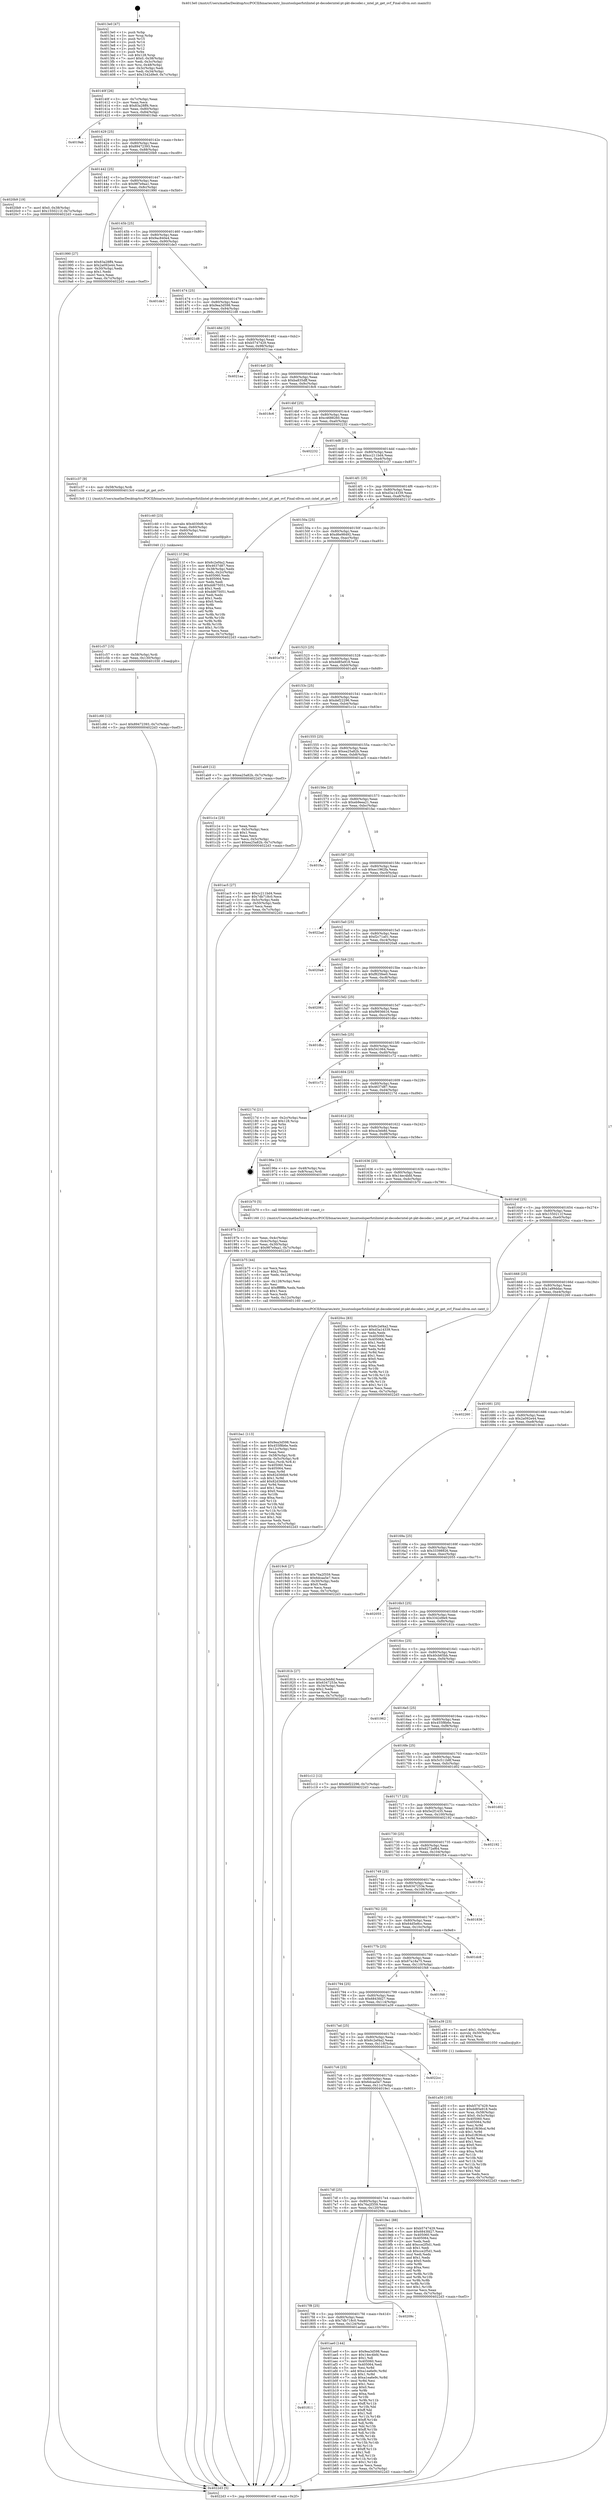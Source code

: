 digraph "0x4013e0" {
  label = "0x4013e0 (/mnt/c/Users/mathe/Desktop/tcc/POCII/binaries/extr_linuxtoolsperfutilintel-pt-decoderintel-pt-pkt-decoder.c_intel_pt_get_ovf_Final-ollvm.out::main(0))"
  labelloc = "t"
  node[shape=record]

  Entry [label="",width=0.3,height=0.3,shape=circle,fillcolor=black,style=filled]
  "0x40140f" [label="{
     0x40140f [26]\l
     | [instrs]\l
     &nbsp;&nbsp;0x40140f \<+3\>: mov -0x7c(%rbp),%eax\l
     &nbsp;&nbsp;0x401412 \<+2\>: mov %eax,%ecx\l
     &nbsp;&nbsp;0x401414 \<+6\>: sub $0x83a28ff4,%ecx\l
     &nbsp;&nbsp;0x40141a \<+3\>: mov %eax,-0x80(%rbp)\l
     &nbsp;&nbsp;0x40141d \<+6\>: mov %ecx,-0x84(%rbp)\l
     &nbsp;&nbsp;0x401423 \<+6\>: je 00000000004019ab \<main+0x5cb\>\l
  }"]
  "0x4019ab" [label="{
     0x4019ab\l
  }", style=dashed]
  "0x401429" [label="{
     0x401429 [25]\l
     | [instrs]\l
     &nbsp;&nbsp;0x401429 \<+5\>: jmp 000000000040142e \<main+0x4e\>\l
     &nbsp;&nbsp;0x40142e \<+3\>: mov -0x80(%rbp),%eax\l
     &nbsp;&nbsp;0x401431 \<+5\>: sub $0x89472393,%eax\l
     &nbsp;&nbsp;0x401436 \<+6\>: mov %eax,-0x88(%rbp)\l
     &nbsp;&nbsp;0x40143c \<+6\>: je 00000000004020b9 \<main+0xcd9\>\l
  }"]
  Exit [label="",width=0.3,height=0.3,shape=circle,fillcolor=black,style=filled,peripheries=2]
  "0x4020b9" [label="{
     0x4020b9 [19]\l
     | [instrs]\l
     &nbsp;&nbsp;0x4020b9 \<+7\>: movl $0x0,-0x38(%rbp)\l
     &nbsp;&nbsp;0x4020c0 \<+7\>: movl $0x1550211f,-0x7c(%rbp)\l
     &nbsp;&nbsp;0x4020c7 \<+5\>: jmp 00000000004022d3 \<main+0xef3\>\l
  }"]
  "0x401442" [label="{
     0x401442 [25]\l
     | [instrs]\l
     &nbsp;&nbsp;0x401442 \<+5\>: jmp 0000000000401447 \<main+0x67\>\l
     &nbsp;&nbsp;0x401447 \<+3\>: mov -0x80(%rbp),%eax\l
     &nbsp;&nbsp;0x40144a \<+5\>: sub $0x987e9aa1,%eax\l
     &nbsp;&nbsp;0x40144f \<+6\>: mov %eax,-0x8c(%rbp)\l
     &nbsp;&nbsp;0x401455 \<+6\>: je 0000000000401990 \<main+0x5b0\>\l
  }"]
  "0x401c66" [label="{
     0x401c66 [12]\l
     | [instrs]\l
     &nbsp;&nbsp;0x401c66 \<+7\>: movl $0x89472393,-0x7c(%rbp)\l
     &nbsp;&nbsp;0x401c6d \<+5\>: jmp 00000000004022d3 \<main+0xef3\>\l
  }"]
  "0x401990" [label="{
     0x401990 [27]\l
     | [instrs]\l
     &nbsp;&nbsp;0x401990 \<+5\>: mov $0x83a28ff4,%eax\l
     &nbsp;&nbsp;0x401995 \<+5\>: mov $0x2a092e44,%ecx\l
     &nbsp;&nbsp;0x40199a \<+3\>: mov -0x30(%rbp),%edx\l
     &nbsp;&nbsp;0x40199d \<+3\>: cmp $0x1,%edx\l
     &nbsp;&nbsp;0x4019a0 \<+3\>: cmovl %ecx,%eax\l
     &nbsp;&nbsp;0x4019a3 \<+3\>: mov %eax,-0x7c(%rbp)\l
     &nbsp;&nbsp;0x4019a6 \<+5\>: jmp 00000000004022d3 \<main+0xef3\>\l
  }"]
  "0x40145b" [label="{
     0x40145b [25]\l
     | [instrs]\l
     &nbsp;&nbsp;0x40145b \<+5\>: jmp 0000000000401460 \<main+0x80\>\l
     &nbsp;&nbsp;0x401460 \<+3\>: mov -0x80(%rbp),%eax\l
     &nbsp;&nbsp;0x401463 \<+5\>: sub $0x9ac840e4,%eax\l
     &nbsp;&nbsp;0x401468 \<+6\>: mov %eax,-0x90(%rbp)\l
     &nbsp;&nbsp;0x40146e \<+6\>: je 0000000000401de3 \<main+0xa03\>\l
  }"]
  "0x401c57" [label="{
     0x401c57 [15]\l
     | [instrs]\l
     &nbsp;&nbsp;0x401c57 \<+4\>: mov -0x58(%rbp),%rdi\l
     &nbsp;&nbsp;0x401c5b \<+6\>: mov %eax,-0x130(%rbp)\l
     &nbsp;&nbsp;0x401c61 \<+5\>: call 0000000000401030 \<free@plt\>\l
     | [calls]\l
     &nbsp;&nbsp;0x401030 \{1\} (unknown)\l
  }"]
  "0x401de3" [label="{
     0x401de3\l
  }", style=dashed]
  "0x401474" [label="{
     0x401474 [25]\l
     | [instrs]\l
     &nbsp;&nbsp;0x401474 \<+5\>: jmp 0000000000401479 \<main+0x99\>\l
     &nbsp;&nbsp;0x401479 \<+3\>: mov -0x80(%rbp),%eax\l
     &nbsp;&nbsp;0x40147c \<+5\>: sub $0x9ea3d598,%eax\l
     &nbsp;&nbsp;0x401481 \<+6\>: mov %eax,-0x94(%rbp)\l
     &nbsp;&nbsp;0x401487 \<+6\>: je 00000000004021d8 \<main+0xdf8\>\l
  }"]
  "0x401c40" [label="{
     0x401c40 [23]\l
     | [instrs]\l
     &nbsp;&nbsp;0x401c40 \<+10\>: movabs $0x4030d6,%rdi\l
     &nbsp;&nbsp;0x401c4a \<+3\>: mov %eax,-0x60(%rbp)\l
     &nbsp;&nbsp;0x401c4d \<+3\>: mov -0x60(%rbp),%esi\l
     &nbsp;&nbsp;0x401c50 \<+2\>: mov $0x0,%al\l
     &nbsp;&nbsp;0x401c52 \<+5\>: call 0000000000401040 \<printf@plt\>\l
     | [calls]\l
     &nbsp;&nbsp;0x401040 \{1\} (unknown)\l
  }"]
  "0x4021d8" [label="{
     0x4021d8\l
  }", style=dashed]
  "0x40148d" [label="{
     0x40148d [25]\l
     | [instrs]\l
     &nbsp;&nbsp;0x40148d \<+5\>: jmp 0000000000401492 \<main+0xb2\>\l
     &nbsp;&nbsp;0x401492 \<+3\>: mov -0x80(%rbp),%eax\l
     &nbsp;&nbsp;0x401495 \<+5\>: sub $0xb5747429,%eax\l
     &nbsp;&nbsp;0x40149a \<+6\>: mov %eax,-0x98(%rbp)\l
     &nbsp;&nbsp;0x4014a0 \<+6\>: je 00000000004021aa \<main+0xdca\>\l
  }"]
  "0x401ba1" [label="{
     0x401ba1 [113]\l
     | [instrs]\l
     &nbsp;&nbsp;0x401ba1 \<+5\>: mov $0x9ea3d598,%ecx\l
     &nbsp;&nbsp;0x401ba6 \<+5\>: mov $0x455f8b6e,%edx\l
     &nbsp;&nbsp;0x401bab \<+6\>: mov -0x12c(%rbp),%esi\l
     &nbsp;&nbsp;0x401bb1 \<+3\>: imul %eax,%esi\l
     &nbsp;&nbsp;0x401bb4 \<+4\>: mov -0x58(%rbp),%rdi\l
     &nbsp;&nbsp;0x401bb8 \<+4\>: movslq -0x5c(%rbp),%r8\l
     &nbsp;&nbsp;0x401bbc \<+4\>: mov %esi,(%rdi,%r8,4)\l
     &nbsp;&nbsp;0x401bc0 \<+7\>: mov 0x405060,%eax\l
     &nbsp;&nbsp;0x401bc7 \<+7\>: mov 0x405064,%esi\l
     &nbsp;&nbsp;0x401bce \<+3\>: mov %eax,%r9d\l
     &nbsp;&nbsp;0x401bd1 \<+7\>: sub $0x82d366b9,%r9d\l
     &nbsp;&nbsp;0x401bd8 \<+4\>: sub $0x1,%r9d\l
     &nbsp;&nbsp;0x401bdc \<+7\>: add $0x82d366b9,%r9d\l
     &nbsp;&nbsp;0x401be3 \<+4\>: imul %r9d,%eax\l
     &nbsp;&nbsp;0x401be7 \<+3\>: and $0x1,%eax\l
     &nbsp;&nbsp;0x401bea \<+3\>: cmp $0x0,%eax\l
     &nbsp;&nbsp;0x401bed \<+4\>: sete %r10b\l
     &nbsp;&nbsp;0x401bf1 \<+3\>: cmp $0xa,%esi\l
     &nbsp;&nbsp;0x401bf4 \<+4\>: setl %r11b\l
     &nbsp;&nbsp;0x401bf8 \<+3\>: mov %r10b,%bl\l
     &nbsp;&nbsp;0x401bfb \<+3\>: and %r11b,%bl\l
     &nbsp;&nbsp;0x401bfe \<+3\>: xor %r11b,%r10b\l
     &nbsp;&nbsp;0x401c01 \<+3\>: or %r10b,%bl\l
     &nbsp;&nbsp;0x401c04 \<+3\>: test $0x1,%bl\l
     &nbsp;&nbsp;0x401c07 \<+3\>: cmovne %edx,%ecx\l
     &nbsp;&nbsp;0x401c0a \<+3\>: mov %ecx,-0x7c(%rbp)\l
     &nbsp;&nbsp;0x401c0d \<+5\>: jmp 00000000004022d3 \<main+0xef3\>\l
  }"]
  "0x4021aa" [label="{
     0x4021aa\l
  }", style=dashed]
  "0x4014a6" [label="{
     0x4014a6 [25]\l
     | [instrs]\l
     &nbsp;&nbsp;0x4014a6 \<+5\>: jmp 00000000004014ab \<main+0xcb\>\l
     &nbsp;&nbsp;0x4014ab \<+3\>: mov -0x80(%rbp),%eax\l
     &nbsp;&nbsp;0x4014ae \<+5\>: sub $0xba835dff,%eax\l
     &nbsp;&nbsp;0x4014b3 \<+6\>: mov %eax,-0x9c(%rbp)\l
     &nbsp;&nbsp;0x4014b9 \<+6\>: je 00000000004018c6 \<main+0x4e6\>\l
  }"]
  "0x401b75" [label="{
     0x401b75 [44]\l
     | [instrs]\l
     &nbsp;&nbsp;0x401b75 \<+2\>: xor %ecx,%ecx\l
     &nbsp;&nbsp;0x401b77 \<+5\>: mov $0x2,%edx\l
     &nbsp;&nbsp;0x401b7c \<+6\>: mov %edx,-0x128(%rbp)\l
     &nbsp;&nbsp;0x401b82 \<+1\>: cltd\l
     &nbsp;&nbsp;0x401b83 \<+6\>: mov -0x128(%rbp),%esi\l
     &nbsp;&nbsp;0x401b89 \<+2\>: idiv %esi\l
     &nbsp;&nbsp;0x401b8b \<+6\>: imul $0xfffffffe,%edx,%edx\l
     &nbsp;&nbsp;0x401b91 \<+3\>: sub $0x1,%ecx\l
     &nbsp;&nbsp;0x401b94 \<+2\>: sub %ecx,%edx\l
     &nbsp;&nbsp;0x401b96 \<+6\>: mov %edx,-0x12c(%rbp)\l
     &nbsp;&nbsp;0x401b9c \<+5\>: call 0000000000401160 \<next_i\>\l
     | [calls]\l
     &nbsp;&nbsp;0x401160 \{1\} (/mnt/c/Users/mathe/Desktop/tcc/POCII/binaries/extr_linuxtoolsperfutilintel-pt-decoderintel-pt-pkt-decoder.c_intel_pt_get_ovf_Final-ollvm.out::next_i)\l
  }"]
  "0x4018c6" [label="{
     0x4018c6\l
  }", style=dashed]
  "0x4014bf" [label="{
     0x4014bf [25]\l
     | [instrs]\l
     &nbsp;&nbsp;0x4014bf \<+5\>: jmp 00000000004014c4 \<main+0xe4\>\l
     &nbsp;&nbsp;0x4014c4 \<+3\>: mov -0x80(%rbp),%eax\l
     &nbsp;&nbsp;0x4014c7 \<+5\>: sub $0xc4688260,%eax\l
     &nbsp;&nbsp;0x4014cc \<+6\>: mov %eax,-0xa0(%rbp)\l
     &nbsp;&nbsp;0x4014d2 \<+6\>: je 0000000000402232 \<main+0xe52\>\l
  }"]
  "0x401811" [label="{
     0x401811\l
  }", style=dashed]
  "0x402232" [label="{
     0x402232\l
  }", style=dashed]
  "0x4014d8" [label="{
     0x4014d8 [25]\l
     | [instrs]\l
     &nbsp;&nbsp;0x4014d8 \<+5\>: jmp 00000000004014dd \<main+0xfd\>\l
     &nbsp;&nbsp;0x4014dd \<+3\>: mov -0x80(%rbp),%eax\l
     &nbsp;&nbsp;0x4014e0 \<+5\>: sub $0xcc211bd4,%eax\l
     &nbsp;&nbsp;0x4014e5 \<+6\>: mov %eax,-0xa4(%rbp)\l
     &nbsp;&nbsp;0x4014eb \<+6\>: je 0000000000401c37 \<main+0x857\>\l
  }"]
  "0x401ae0" [label="{
     0x401ae0 [144]\l
     | [instrs]\l
     &nbsp;&nbsp;0x401ae0 \<+5\>: mov $0x9ea3d598,%eax\l
     &nbsp;&nbsp;0x401ae5 \<+5\>: mov $0x14ec4bfd,%ecx\l
     &nbsp;&nbsp;0x401aea \<+2\>: mov $0x1,%dl\l
     &nbsp;&nbsp;0x401aec \<+7\>: mov 0x405060,%esi\l
     &nbsp;&nbsp;0x401af3 \<+7\>: mov 0x405064,%edi\l
     &nbsp;&nbsp;0x401afa \<+3\>: mov %esi,%r8d\l
     &nbsp;&nbsp;0x401afd \<+7\>: add $0xa1ea6e9c,%r8d\l
     &nbsp;&nbsp;0x401b04 \<+4\>: sub $0x1,%r8d\l
     &nbsp;&nbsp;0x401b08 \<+7\>: sub $0xa1ea6e9c,%r8d\l
     &nbsp;&nbsp;0x401b0f \<+4\>: imul %r8d,%esi\l
     &nbsp;&nbsp;0x401b13 \<+3\>: and $0x1,%esi\l
     &nbsp;&nbsp;0x401b16 \<+3\>: cmp $0x0,%esi\l
     &nbsp;&nbsp;0x401b19 \<+4\>: sete %r9b\l
     &nbsp;&nbsp;0x401b1d \<+3\>: cmp $0xa,%edi\l
     &nbsp;&nbsp;0x401b20 \<+4\>: setl %r10b\l
     &nbsp;&nbsp;0x401b24 \<+3\>: mov %r9b,%r11b\l
     &nbsp;&nbsp;0x401b27 \<+4\>: xor $0xff,%r11b\l
     &nbsp;&nbsp;0x401b2b \<+3\>: mov %r10b,%bl\l
     &nbsp;&nbsp;0x401b2e \<+3\>: xor $0xff,%bl\l
     &nbsp;&nbsp;0x401b31 \<+3\>: xor $0x1,%dl\l
     &nbsp;&nbsp;0x401b34 \<+3\>: mov %r11b,%r14b\l
     &nbsp;&nbsp;0x401b37 \<+4\>: and $0xff,%r14b\l
     &nbsp;&nbsp;0x401b3b \<+3\>: and %dl,%r9b\l
     &nbsp;&nbsp;0x401b3e \<+3\>: mov %bl,%r15b\l
     &nbsp;&nbsp;0x401b41 \<+4\>: and $0xff,%r15b\l
     &nbsp;&nbsp;0x401b45 \<+3\>: and %dl,%r10b\l
     &nbsp;&nbsp;0x401b48 \<+3\>: or %r9b,%r14b\l
     &nbsp;&nbsp;0x401b4b \<+3\>: or %r10b,%r15b\l
     &nbsp;&nbsp;0x401b4e \<+3\>: xor %r15b,%r14b\l
     &nbsp;&nbsp;0x401b51 \<+3\>: or %bl,%r11b\l
     &nbsp;&nbsp;0x401b54 \<+4\>: xor $0xff,%r11b\l
     &nbsp;&nbsp;0x401b58 \<+3\>: or $0x1,%dl\l
     &nbsp;&nbsp;0x401b5b \<+3\>: and %dl,%r11b\l
     &nbsp;&nbsp;0x401b5e \<+3\>: or %r11b,%r14b\l
     &nbsp;&nbsp;0x401b61 \<+4\>: test $0x1,%r14b\l
     &nbsp;&nbsp;0x401b65 \<+3\>: cmovne %ecx,%eax\l
     &nbsp;&nbsp;0x401b68 \<+3\>: mov %eax,-0x7c(%rbp)\l
     &nbsp;&nbsp;0x401b6b \<+5\>: jmp 00000000004022d3 \<main+0xef3\>\l
  }"]
  "0x401c37" [label="{
     0x401c37 [9]\l
     | [instrs]\l
     &nbsp;&nbsp;0x401c37 \<+4\>: mov -0x58(%rbp),%rdi\l
     &nbsp;&nbsp;0x401c3b \<+5\>: call 00000000004013c0 \<intel_pt_get_ovf\>\l
     | [calls]\l
     &nbsp;&nbsp;0x4013c0 \{1\} (/mnt/c/Users/mathe/Desktop/tcc/POCII/binaries/extr_linuxtoolsperfutilintel-pt-decoderintel-pt-pkt-decoder.c_intel_pt_get_ovf_Final-ollvm.out::intel_pt_get_ovf)\l
  }"]
  "0x4014f1" [label="{
     0x4014f1 [25]\l
     | [instrs]\l
     &nbsp;&nbsp;0x4014f1 \<+5\>: jmp 00000000004014f6 \<main+0x116\>\l
     &nbsp;&nbsp;0x4014f6 \<+3\>: mov -0x80(%rbp),%eax\l
     &nbsp;&nbsp;0x4014f9 \<+5\>: sub $0xd3a14339,%eax\l
     &nbsp;&nbsp;0x4014fe \<+6\>: mov %eax,-0xa8(%rbp)\l
     &nbsp;&nbsp;0x401504 \<+6\>: je 000000000040211f \<main+0xd3f\>\l
  }"]
  "0x4017f8" [label="{
     0x4017f8 [25]\l
     | [instrs]\l
     &nbsp;&nbsp;0x4017f8 \<+5\>: jmp 00000000004017fd \<main+0x41d\>\l
     &nbsp;&nbsp;0x4017fd \<+3\>: mov -0x80(%rbp),%eax\l
     &nbsp;&nbsp;0x401800 \<+5\>: sub $0x7db718c0,%eax\l
     &nbsp;&nbsp;0x401805 \<+6\>: mov %eax,-0x124(%rbp)\l
     &nbsp;&nbsp;0x40180b \<+6\>: je 0000000000401ae0 \<main+0x700\>\l
  }"]
  "0x40211f" [label="{
     0x40211f [94]\l
     | [instrs]\l
     &nbsp;&nbsp;0x40211f \<+5\>: mov $0x6c2ef4a2,%eax\l
     &nbsp;&nbsp;0x402124 \<+5\>: mov $0x4637d87,%ecx\l
     &nbsp;&nbsp;0x402129 \<+3\>: mov -0x38(%rbp),%edx\l
     &nbsp;&nbsp;0x40212c \<+3\>: mov %edx,-0x2c(%rbp)\l
     &nbsp;&nbsp;0x40212f \<+7\>: mov 0x405060,%edx\l
     &nbsp;&nbsp;0x402136 \<+7\>: mov 0x405064,%esi\l
     &nbsp;&nbsp;0x40213d \<+2\>: mov %edx,%edi\l
     &nbsp;&nbsp;0x40213f \<+6\>: add $0xdd675051,%edi\l
     &nbsp;&nbsp;0x402145 \<+3\>: sub $0x1,%edi\l
     &nbsp;&nbsp;0x402148 \<+6\>: sub $0xdd675051,%edi\l
     &nbsp;&nbsp;0x40214e \<+3\>: imul %edi,%edx\l
     &nbsp;&nbsp;0x402151 \<+3\>: and $0x1,%edx\l
     &nbsp;&nbsp;0x402154 \<+3\>: cmp $0x0,%edx\l
     &nbsp;&nbsp;0x402157 \<+4\>: sete %r8b\l
     &nbsp;&nbsp;0x40215b \<+3\>: cmp $0xa,%esi\l
     &nbsp;&nbsp;0x40215e \<+4\>: setl %r9b\l
     &nbsp;&nbsp;0x402162 \<+3\>: mov %r8b,%r10b\l
     &nbsp;&nbsp;0x402165 \<+3\>: and %r9b,%r10b\l
     &nbsp;&nbsp;0x402168 \<+3\>: xor %r9b,%r8b\l
     &nbsp;&nbsp;0x40216b \<+3\>: or %r8b,%r10b\l
     &nbsp;&nbsp;0x40216e \<+4\>: test $0x1,%r10b\l
     &nbsp;&nbsp;0x402172 \<+3\>: cmovne %ecx,%eax\l
     &nbsp;&nbsp;0x402175 \<+3\>: mov %eax,-0x7c(%rbp)\l
     &nbsp;&nbsp;0x402178 \<+5\>: jmp 00000000004022d3 \<main+0xef3\>\l
  }"]
  "0x40150a" [label="{
     0x40150a [25]\l
     | [instrs]\l
     &nbsp;&nbsp;0x40150a \<+5\>: jmp 000000000040150f \<main+0x12f\>\l
     &nbsp;&nbsp;0x40150f \<+3\>: mov -0x80(%rbp),%eax\l
     &nbsp;&nbsp;0x401512 \<+5\>: sub $0xd6e98492,%eax\l
     &nbsp;&nbsp;0x401517 \<+6\>: mov %eax,-0xac(%rbp)\l
     &nbsp;&nbsp;0x40151d \<+6\>: je 0000000000401e73 \<main+0xa93\>\l
  }"]
  "0x40209c" [label="{
     0x40209c\l
  }", style=dashed]
  "0x401e73" [label="{
     0x401e73\l
  }", style=dashed]
  "0x401523" [label="{
     0x401523 [25]\l
     | [instrs]\l
     &nbsp;&nbsp;0x401523 \<+5\>: jmp 0000000000401528 \<main+0x148\>\l
     &nbsp;&nbsp;0x401528 \<+3\>: mov -0x80(%rbp),%eax\l
     &nbsp;&nbsp;0x40152b \<+5\>: sub $0xdd85e918,%eax\l
     &nbsp;&nbsp;0x401530 \<+6\>: mov %eax,-0xb0(%rbp)\l
     &nbsp;&nbsp;0x401536 \<+6\>: je 0000000000401ab9 \<main+0x6d9\>\l
  }"]
  "0x401a50" [label="{
     0x401a50 [105]\l
     | [instrs]\l
     &nbsp;&nbsp;0x401a50 \<+5\>: mov $0xb5747429,%ecx\l
     &nbsp;&nbsp;0x401a55 \<+5\>: mov $0xdd85e918,%edx\l
     &nbsp;&nbsp;0x401a5a \<+4\>: mov %rax,-0x58(%rbp)\l
     &nbsp;&nbsp;0x401a5e \<+7\>: movl $0x0,-0x5c(%rbp)\l
     &nbsp;&nbsp;0x401a65 \<+7\>: mov 0x405060,%esi\l
     &nbsp;&nbsp;0x401a6c \<+8\>: mov 0x405064,%r8d\l
     &nbsp;&nbsp;0x401a74 \<+3\>: mov %esi,%r9d\l
     &nbsp;&nbsp;0x401a77 \<+7\>: add $0xd1f636cd,%r9d\l
     &nbsp;&nbsp;0x401a7e \<+4\>: sub $0x1,%r9d\l
     &nbsp;&nbsp;0x401a82 \<+7\>: sub $0xd1f636cd,%r9d\l
     &nbsp;&nbsp;0x401a89 \<+4\>: imul %r9d,%esi\l
     &nbsp;&nbsp;0x401a8d \<+3\>: and $0x1,%esi\l
     &nbsp;&nbsp;0x401a90 \<+3\>: cmp $0x0,%esi\l
     &nbsp;&nbsp;0x401a93 \<+4\>: sete %r10b\l
     &nbsp;&nbsp;0x401a97 \<+4\>: cmp $0xa,%r8d\l
     &nbsp;&nbsp;0x401a9b \<+4\>: setl %r11b\l
     &nbsp;&nbsp;0x401a9f \<+3\>: mov %r10b,%bl\l
     &nbsp;&nbsp;0x401aa2 \<+3\>: and %r11b,%bl\l
     &nbsp;&nbsp;0x401aa5 \<+3\>: xor %r11b,%r10b\l
     &nbsp;&nbsp;0x401aa8 \<+3\>: or %r10b,%bl\l
     &nbsp;&nbsp;0x401aab \<+3\>: test $0x1,%bl\l
     &nbsp;&nbsp;0x401aae \<+3\>: cmovne %edx,%ecx\l
     &nbsp;&nbsp;0x401ab1 \<+3\>: mov %ecx,-0x7c(%rbp)\l
     &nbsp;&nbsp;0x401ab4 \<+5\>: jmp 00000000004022d3 \<main+0xef3\>\l
  }"]
  "0x401ab9" [label="{
     0x401ab9 [12]\l
     | [instrs]\l
     &nbsp;&nbsp;0x401ab9 \<+7\>: movl $0xea25a82b,-0x7c(%rbp)\l
     &nbsp;&nbsp;0x401ac0 \<+5\>: jmp 00000000004022d3 \<main+0xef3\>\l
  }"]
  "0x40153c" [label="{
     0x40153c [25]\l
     | [instrs]\l
     &nbsp;&nbsp;0x40153c \<+5\>: jmp 0000000000401541 \<main+0x161\>\l
     &nbsp;&nbsp;0x401541 \<+3\>: mov -0x80(%rbp),%eax\l
     &nbsp;&nbsp;0x401544 \<+5\>: sub $0xdef22296,%eax\l
     &nbsp;&nbsp;0x401549 \<+6\>: mov %eax,-0xb4(%rbp)\l
     &nbsp;&nbsp;0x40154f \<+6\>: je 0000000000401c1e \<main+0x83e\>\l
  }"]
  "0x4017df" [label="{
     0x4017df [25]\l
     | [instrs]\l
     &nbsp;&nbsp;0x4017df \<+5\>: jmp 00000000004017e4 \<main+0x404\>\l
     &nbsp;&nbsp;0x4017e4 \<+3\>: mov -0x80(%rbp),%eax\l
     &nbsp;&nbsp;0x4017e7 \<+5\>: sub $0x76a2f359,%eax\l
     &nbsp;&nbsp;0x4017ec \<+6\>: mov %eax,-0x120(%rbp)\l
     &nbsp;&nbsp;0x4017f2 \<+6\>: je 000000000040209c \<main+0xcbc\>\l
  }"]
  "0x401c1e" [label="{
     0x401c1e [25]\l
     | [instrs]\l
     &nbsp;&nbsp;0x401c1e \<+2\>: xor %eax,%eax\l
     &nbsp;&nbsp;0x401c20 \<+3\>: mov -0x5c(%rbp),%ecx\l
     &nbsp;&nbsp;0x401c23 \<+3\>: sub $0x1,%eax\l
     &nbsp;&nbsp;0x401c26 \<+2\>: sub %eax,%ecx\l
     &nbsp;&nbsp;0x401c28 \<+3\>: mov %ecx,-0x5c(%rbp)\l
     &nbsp;&nbsp;0x401c2b \<+7\>: movl $0xea25a82b,-0x7c(%rbp)\l
     &nbsp;&nbsp;0x401c32 \<+5\>: jmp 00000000004022d3 \<main+0xef3\>\l
  }"]
  "0x401555" [label="{
     0x401555 [25]\l
     | [instrs]\l
     &nbsp;&nbsp;0x401555 \<+5\>: jmp 000000000040155a \<main+0x17a\>\l
     &nbsp;&nbsp;0x40155a \<+3\>: mov -0x80(%rbp),%eax\l
     &nbsp;&nbsp;0x40155d \<+5\>: sub $0xea25a82b,%eax\l
     &nbsp;&nbsp;0x401562 \<+6\>: mov %eax,-0xb8(%rbp)\l
     &nbsp;&nbsp;0x401568 \<+6\>: je 0000000000401ac5 \<main+0x6e5\>\l
  }"]
  "0x4019e1" [label="{
     0x4019e1 [88]\l
     | [instrs]\l
     &nbsp;&nbsp;0x4019e1 \<+5\>: mov $0xb5747429,%eax\l
     &nbsp;&nbsp;0x4019e6 \<+5\>: mov $0x6843fd27,%ecx\l
     &nbsp;&nbsp;0x4019eb \<+7\>: mov 0x405060,%edx\l
     &nbsp;&nbsp;0x4019f2 \<+7\>: mov 0x405064,%esi\l
     &nbsp;&nbsp;0x4019f9 \<+2\>: mov %edx,%edi\l
     &nbsp;&nbsp;0x4019fb \<+6\>: add $0xcce2f5d1,%edi\l
     &nbsp;&nbsp;0x401a01 \<+3\>: sub $0x1,%edi\l
     &nbsp;&nbsp;0x401a04 \<+6\>: sub $0xcce2f5d1,%edi\l
     &nbsp;&nbsp;0x401a0a \<+3\>: imul %edi,%edx\l
     &nbsp;&nbsp;0x401a0d \<+3\>: and $0x1,%edx\l
     &nbsp;&nbsp;0x401a10 \<+3\>: cmp $0x0,%edx\l
     &nbsp;&nbsp;0x401a13 \<+4\>: sete %r8b\l
     &nbsp;&nbsp;0x401a17 \<+3\>: cmp $0xa,%esi\l
     &nbsp;&nbsp;0x401a1a \<+4\>: setl %r9b\l
     &nbsp;&nbsp;0x401a1e \<+3\>: mov %r8b,%r10b\l
     &nbsp;&nbsp;0x401a21 \<+3\>: and %r9b,%r10b\l
     &nbsp;&nbsp;0x401a24 \<+3\>: xor %r9b,%r8b\l
     &nbsp;&nbsp;0x401a27 \<+3\>: or %r8b,%r10b\l
     &nbsp;&nbsp;0x401a2a \<+4\>: test $0x1,%r10b\l
     &nbsp;&nbsp;0x401a2e \<+3\>: cmovne %ecx,%eax\l
     &nbsp;&nbsp;0x401a31 \<+3\>: mov %eax,-0x7c(%rbp)\l
     &nbsp;&nbsp;0x401a34 \<+5\>: jmp 00000000004022d3 \<main+0xef3\>\l
  }"]
  "0x401ac5" [label="{
     0x401ac5 [27]\l
     | [instrs]\l
     &nbsp;&nbsp;0x401ac5 \<+5\>: mov $0xcc211bd4,%eax\l
     &nbsp;&nbsp;0x401aca \<+5\>: mov $0x7db718c0,%ecx\l
     &nbsp;&nbsp;0x401acf \<+3\>: mov -0x5c(%rbp),%edx\l
     &nbsp;&nbsp;0x401ad2 \<+3\>: cmp -0x50(%rbp),%edx\l
     &nbsp;&nbsp;0x401ad5 \<+3\>: cmovl %ecx,%eax\l
     &nbsp;&nbsp;0x401ad8 \<+3\>: mov %eax,-0x7c(%rbp)\l
     &nbsp;&nbsp;0x401adb \<+5\>: jmp 00000000004022d3 \<main+0xef3\>\l
  }"]
  "0x40156e" [label="{
     0x40156e [25]\l
     | [instrs]\l
     &nbsp;&nbsp;0x40156e \<+5\>: jmp 0000000000401573 \<main+0x193\>\l
     &nbsp;&nbsp;0x401573 \<+3\>: mov -0x80(%rbp),%eax\l
     &nbsp;&nbsp;0x401576 \<+5\>: sub $0xeb9eea21,%eax\l
     &nbsp;&nbsp;0x40157b \<+6\>: mov %eax,-0xbc(%rbp)\l
     &nbsp;&nbsp;0x401581 \<+6\>: je 0000000000401fac \<main+0xbcc\>\l
  }"]
  "0x4017c6" [label="{
     0x4017c6 [25]\l
     | [instrs]\l
     &nbsp;&nbsp;0x4017c6 \<+5\>: jmp 00000000004017cb \<main+0x3eb\>\l
     &nbsp;&nbsp;0x4017cb \<+3\>: mov -0x80(%rbp),%eax\l
     &nbsp;&nbsp;0x4017ce \<+5\>: sub $0x6dcaa5e7,%eax\l
     &nbsp;&nbsp;0x4017d3 \<+6\>: mov %eax,-0x11c(%rbp)\l
     &nbsp;&nbsp;0x4017d9 \<+6\>: je 00000000004019e1 \<main+0x601\>\l
  }"]
  "0x401fac" [label="{
     0x401fac\l
  }", style=dashed]
  "0x401587" [label="{
     0x401587 [25]\l
     | [instrs]\l
     &nbsp;&nbsp;0x401587 \<+5\>: jmp 000000000040158c \<main+0x1ac\>\l
     &nbsp;&nbsp;0x40158c \<+3\>: mov -0x80(%rbp),%eax\l
     &nbsp;&nbsp;0x40158f \<+5\>: sub $0xec1962fa,%eax\l
     &nbsp;&nbsp;0x401594 \<+6\>: mov %eax,-0xc0(%rbp)\l
     &nbsp;&nbsp;0x40159a \<+6\>: je 00000000004022ad \<main+0xecd\>\l
  }"]
  "0x4022cc" [label="{
     0x4022cc\l
  }", style=dashed]
  "0x4022ad" [label="{
     0x4022ad\l
  }", style=dashed]
  "0x4015a0" [label="{
     0x4015a0 [25]\l
     | [instrs]\l
     &nbsp;&nbsp;0x4015a0 \<+5\>: jmp 00000000004015a5 \<main+0x1c5\>\l
     &nbsp;&nbsp;0x4015a5 \<+3\>: mov -0x80(%rbp),%eax\l
     &nbsp;&nbsp;0x4015a8 \<+5\>: sub $0xf2c71a01,%eax\l
     &nbsp;&nbsp;0x4015ad \<+6\>: mov %eax,-0xc4(%rbp)\l
     &nbsp;&nbsp;0x4015b3 \<+6\>: je 00000000004020a8 \<main+0xcc8\>\l
  }"]
  "0x4017ad" [label="{
     0x4017ad [25]\l
     | [instrs]\l
     &nbsp;&nbsp;0x4017ad \<+5\>: jmp 00000000004017b2 \<main+0x3d2\>\l
     &nbsp;&nbsp;0x4017b2 \<+3\>: mov -0x80(%rbp),%eax\l
     &nbsp;&nbsp;0x4017b5 \<+5\>: sub $0x6c2ef4a2,%eax\l
     &nbsp;&nbsp;0x4017ba \<+6\>: mov %eax,-0x118(%rbp)\l
     &nbsp;&nbsp;0x4017c0 \<+6\>: je 00000000004022cc \<main+0xeec\>\l
  }"]
  "0x4020a8" [label="{
     0x4020a8\l
  }", style=dashed]
  "0x4015b9" [label="{
     0x4015b9 [25]\l
     | [instrs]\l
     &nbsp;&nbsp;0x4015b9 \<+5\>: jmp 00000000004015be \<main+0x1de\>\l
     &nbsp;&nbsp;0x4015be \<+3\>: mov -0x80(%rbp),%eax\l
     &nbsp;&nbsp;0x4015c1 \<+5\>: sub $0xf825fee0,%eax\l
     &nbsp;&nbsp;0x4015c6 \<+6\>: mov %eax,-0xc8(%rbp)\l
     &nbsp;&nbsp;0x4015cc \<+6\>: je 0000000000402061 \<main+0xc81\>\l
  }"]
  "0x401a39" [label="{
     0x401a39 [23]\l
     | [instrs]\l
     &nbsp;&nbsp;0x401a39 \<+7\>: movl $0x1,-0x50(%rbp)\l
     &nbsp;&nbsp;0x401a40 \<+4\>: movslq -0x50(%rbp),%rax\l
     &nbsp;&nbsp;0x401a44 \<+4\>: shl $0x2,%rax\l
     &nbsp;&nbsp;0x401a48 \<+3\>: mov %rax,%rdi\l
     &nbsp;&nbsp;0x401a4b \<+5\>: call 0000000000401050 \<malloc@plt\>\l
     | [calls]\l
     &nbsp;&nbsp;0x401050 \{1\} (unknown)\l
  }"]
  "0x402061" [label="{
     0x402061\l
  }", style=dashed]
  "0x4015d2" [label="{
     0x4015d2 [25]\l
     | [instrs]\l
     &nbsp;&nbsp;0x4015d2 \<+5\>: jmp 00000000004015d7 \<main+0x1f7\>\l
     &nbsp;&nbsp;0x4015d7 \<+3\>: mov -0x80(%rbp),%eax\l
     &nbsp;&nbsp;0x4015da \<+5\>: sub $0xf9936616,%eax\l
     &nbsp;&nbsp;0x4015df \<+6\>: mov %eax,-0xcc(%rbp)\l
     &nbsp;&nbsp;0x4015e5 \<+6\>: je 0000000000401dbc \<main+0x9dc\>\l
  }"]
  "0x401794" [label="{
     0x401794 [25]\l
     | [instrs]\l
     &nbsp;&nbsp;0x401794 \<+5\>: jmp 0000000000401799 \<main+0x3b9\>\l
     &nbsp;&nbsp;0x401799 \<+3\>: mov -0x80(%rbp),%eax\l
     &nbsp;&nbsp;0x40179c \<+5\>: sub $0x6843fd27,%eax\l
     &nbsp;&nbsp;0x4017a1 \<+6\>: mov %eax,-0x114(%rbp)\l
     &nbsp;&nbsp;0x4017a7 \<+6\>: je 0000000000401a39 \<main+0x659\>\l
  }"]
  "0x401dbc" [label="{
     0x401dbc\l
  }", style=dashed]
  "0x4015eb" [label="{
     0x4015eb [25]\l
     | [instrs]\l
     &nbsp;&nbsp;0x4015eb \<+5\>: jmp 00000000004015f0 \<main+0x210\>\l
     &nbsp;&nbsp;0x4015f0 \<+3\>: mov -0x80(%rbp),%eax\l
     &nbsp;&nbsp;0x4015f3 \<+5\>: sub $0x541064,%eax\l
     &nbsp;&nbsp;0x4015f8 \<+6\>: mov %eax,-0xd0(%rbp)\l
     &nbsp;&nbsp;0x4015fe \<+6\>: je 0000000000401c72 \<main+0x892\>\l
  }"]
  "0x401f48" [label="{
     0x401f48\l
  }", style=dashed]
  "0x401c72" [label="{
     0x401c72\l
  }", style=dashed]
  "0x401604" [label="{
     0x401604 [25]\l
     | [instrs]\l
     &nbsp;&nbsp;0x401604 \<+5\>: jmp 0000000000401609 \<main+0x229\>\l
     &nbsp;&nbsp;0x401609 \<+3\>: mov -0x80(%rbp),%eax\l
     &nbsp;&nbsp;0x40160c \<+5\>: sub $0x4637d87,%eax\l
     &nbsp;&nbsp;0x401611 \<+6\>: mov %eax,-0xd4(%rbp)\l
     &nbsp;&nbsp;0x401617 \<+6\>: je 000000000040217d \<main+0xd9d\>\l
  }"]
  "0x40177b" [label="{
     0x40177b [25]\l
     | [instrs]\l
     &nbsp;&nbsp;0x40177b \<+5\>: jmp 0000000000401780 \<main+0x3a0\>\l
     &nbsp;&nbsp;0x401780 \<+3\>: mov -0x80(%rbp),%eax\l
     &nbsp;&nbsp;0x401783 \<+5\>: sub $0x67a18a75,%eax\l
     &nbsp;&nbsp;0x401788 \<+6\>: mov %eax,-0x110(%rbp)\l
     &nbsp;&nbsp;0x40178e \<+6\>: je 0000000000401f48 \<main+0xb68\>\l
  }"]
  "0x40217d" [label="{
     0x40217d [21]\l
     | [instrs]\l
     &nbsp;&nbsp;0x40217d \<+3\>: mov -0x2c(%rbp),%eax\l
     &nbsp;&nbsp;0x402180 \<+7\>: add $0x128,%rsp\l
     &nbsp;&nbsp;0x402187 \<+1\>: pop %rbx\l
     &nbsp;&nbsp;0x402188 \<+2\>: pop %r12\l
     &nbsp;&nbsp;0x40218a \<+2\>: pop %r13\l
     &nbsp;&nbsp;0x40218c \<+2\>: pop %r14\l
     &nbsp;&nbsp;0x40218e \<+2\>: pop %r15\l
     &nbsp;&nbsp;0x402190 \<+1\>: pop %rbp\l
     &nbsp;&nbsp;0x402191 \<+1\>: ret\l
  }"]
  "0x40161d" [label="{
     0x40161d [25]\l
     | [instrs]\l
     &nbsp;&nbsp;0x40161d \<+5\>: jmp 0000000000401622 \<main+0x242\>\l
     &nbsp;&nbsp;0x401622 \<+3\>: mov -0x80(%rbp),%eax\l
     &nbsp;&nbsp;0x401625 \<+5\>: sub $0xca3eb8d,%eax\l
     &nbsp;&nbsp;0x40162a \<+6\>: mov %eax,-0xd8(%rbp)\l
     &nbsp;&nbsp;0x401630 \<+6\>: je 000000000040196e \<main+0x58e\>\l
  }"]
  "0x401dc8" [label="{
     0x401dc8\l
  }", style=dashed]
  "0x40196e" [label="{
     0x40196e [13]\l
     | [instrs]\l
     &nbsp;&nbsp;0x40196e \<+4\>: mov -0x48(%rbp),%rax\l
     &nbsp;&nbsp;0x401972 \<+4\>: mov 0x8(%rax),%rdi\l
     &nbsp;&nbsp;0x401976 \<+5\>: call 0000000000401060 \<atoi@plt\>\l
     | [calls]\l
     &nbsp;&nbsp;0x401060 \{1\} (unknown)\l
  }"]
  "0x401636" [label="{
     0x401636 [25]\l
     | [instrs]\l
     &nbsp;&nbsp;0x401636 \<+5\>: jmp 000000000040163b \<main+0x25b\>\l
     &nbsp;&nbsp;0x40163b \<+3\>: mov -0x80(%rbp),%eax\l
     &nbsp;&nbsp;0x40163e \<+5\>: sub $0x14ec4bfd,%eax\l
     &nbsp;&nbsp;0x401643 \<+6\>: mov %eax,-0xdc(%rbp)\l
     &nbsp;&nbsp;0x401649 \<+6\>: je 0000000000401b70 \<main+0x790\>\l
  }"]
  "0x401762" [label="{
     0x401762 [25]\l
     | [instrs]\l
     &nbsp;&nbsp;0x401762 \<+5\>: jmp 0000000000401767 \<main+0x387\>\l
     &nbsp;&nbsp;0x401767 \<+3\>: mov -0x80(%rbp),%eax\l
     &nbsp;&nbsp;0x40176a \<+5\>: sub $0x64d5e8cc,%eax\l
     &nbsp;&nbsp;0x40176f \<+6\>: mov %eax,-0x10c(%rbp)\l
     &nbsp;&nbsp;0x401775 \<+6\>: je 0000000000401dc8 \<main+0x9e8\>\l
  }"]
  "0x401b70" [label="{
     0x401b70 [5]\l
     | [instrs]\l
     &nbsp;&nbsp;0x401b70 \<+5\>: call 0000000000401160 \<next_i\>\l
     | [calls]\l
     &nbsp;&nbsp;0x401160 \{1\} (/mnt/c/Users/mathe/Desktop/tcc/POCII/binaries/extr_linuxtoolsperfutilintel-pt-decoderintel-pt-pkt-decoder.c_intel_pt_get_ovf_Final-ollvm.out::next_i)\l
  }"]
  "0x40164f" [label="{
     0x40164f [25]\l
     | [instrs]\l
     &nbsp;&nbsp;0x40164f \<+5\>: jmp 0000000000401654 \<main+0x274\>\l
     &nbsp;&nbsp;0x401654 \<+3\>: mov -0x80(%rbp),%eax\l
     &nbsp;&nbsp;0x401657 \<+5\>: sub $0x1550211f,%eax\l
     &nbsp;&nbsp;0x40165c \<+6\>: mov %eax,-0xe0(%rbp)\l
     &nbsp;&nbsp;0x401662 \<+6\>: je 00000000004020cc \<main+0xcec\>\l
  }"]
  "0x401836" [label="{
     0x401836\l
  }", style=dashed]
  "0x4020cc" [label="{
     0x4020cc [83]\l
     | [instrs]\l
     &nbsp;&nbsp;0x4020cc \<+5\>: mov $0x6c2ef4a2,%eax\l
     &nbsp;&nbsp;0x4020d1 \<+5\>: mov $0xd3a14339,%ecx\l
     &nbsp;&nbsp;0x4020d6 \<+2\>: xor %edx,%edx\l
     &nbsp;&nbsp;0x4020d8 \<+7\>: mov 0x405060,%esi\l
     &nbsp;&nbsp;0x4020df \<+7\>: mov 0x405064,%edi\l
     &nbsp;&nbsp;0x4020e6 \<+3\>: sub $0x1,%edx\l
     &nbsp;&nbsp;0x4020e9 \<+3\>: mov %esi,%r8d\l
     &nbsp;&nbsp;0x4020ec \<+3\>: add %edx,%r8d\l
     &nbsp;&nbsp;0x4020ef \<+4\>: imul %r8d,%esi\l
     &nbsp;&nbsp;0x4020f3 \<+3\>: and $0x1,%esi\l
     &nbsp;&nbsp;0x4020f6 \<+3\>: cmp $0x0,%esi\l
     &nbsp;&nbsp;0x4020f9 \<+4\>: sete %r9b\l
     &nbsp;&nbsp;0x4020fd \<+3\>: cmp $0xa,%edi\l
     &nbsp;&nbsp;0x402100 \<+4\>: setl %r10b\l
     &nbsp;&nbsp;0x402104 \<+3\>: mov %r9b,%r11b\l
     &nbsp;&nbsp;0x402107 \<+3\>: and %r10b,%r11b\l
     &nbsp;&nbsp;0x40210a \<+3\>: xor %r10b,%r9b\l
     &nbsp;&nbsp;0x40210d \<+3\>: or %r9b,%r11b\l
     &nbsp;&nbsp;0x402110 \<+4\>: test $0x1,%r11b\l
     &nbsp;&nbsp;0x402114 \<+3\>: cmovne %ecx,%eax\l
     &nbsp;&nbsp;0x402117 \<+3\>: mov %eax,-0x7c(%rbp)\l
     &nbsp;&nbsp;0x40211a \<+5\>: jmp 00000000004022d3 \<main+0xef3\>\l
  }"]
  "0x401668" [label="{
     0x401668 [25]\l
     | [instrs]\l
     &nbsp;&nbsp;0x401668 \<+5\>: jmp 000000000040166d \<main+0x28d\>\l
     &nbsp;&nbsp;0x40166d \<+3\>: mov -0x80(%rbp),%eax\l
     &nbsp;&nbsp;0x401670 \<+5\>: sub $0x1a99ddac,%eax\l
     &nbsp;&nbsp;0x401675 \<+6\>: mov %eax,-0xe4(%rbp)\l
     &nbsp;&nbsp;0x40167b \<+6\>: je 0000000000402260 \<main+0xe80\>\l
  }"]
  "0x401749" [label="{
     0x401749 [25]\l
     | [instrs]\l
     &nbsp;&nbsp;0x401749 \<+5\>: jmp 000000000040174e \<main+0x36e\>\l
     &nbsp;&nbsp;0x40174e \<+3\>: mov -0x80(%rbp),%eax\l
     &nbsp;&nbsp;0x401751 \<+5\>: sub $0x6347253e,%eax\l
     &nbsp;&nbsp;0x401756 \<+6\>: mov %eax,-0x108(%rbp)\l
     &nbsp;&nbsp;0x40175c \<+6\>: je 0000000000401836 \<main+0x456\>\l
  }"]
  "0x402260" [label="{
     0x402260\l
  }", style=dashed]
  "0x401681" [label="{
     0x401681 [25]\l
     | [instrs]\l
     &nbsp;&nbsp;0x401681 \<+5\>: jmp 0000000000401686 \<main+0x2a6\>\l
     &nbsp;&nbsp;0x401686 \<+3\>: mov -0x80(%rbp),%eax\l
     &nbsp;&nbsp;0x401689 \<+5\>: sub $0x2a092e44,%eax\l
     &nbsp;&nbsp;0x40168e \<+6\>: mov %eax,-0xe8(%rbp)\l
     &nbsp;&nbsp;0x401694 \<+6\>: je 00000000004019c6 \<main+0x5e6\>\l
  }"]
  "0x401f54" [label="{
     0x401f54\l
  }", style=dashed]
  "0x4019c6" [label="{
     0x4019c6 [27]\l
     | [instrs]\l
     &nbsp;&nbsp;0x4019c6 \<+5\>: mov $0x76a2f359,%eax\l
     &nbsp;&nbsp;0x4019cb \<+5\>: mov $0x6dcaa5e7,%ecx\l
     &nbsp;&nbsp;0x4019d0 \<+3\>: mov -0x30(%rbp),%edx\l
     &nbsp;&nbsp;0x4019d3 \<+3\>: cmp $0x0,%edx\l
     &nbsp;&nbsp;0x4019d6 \<+3\>: cmove %ecx,%eax\l
     &nbsp;&nbsp;0x4019d9 \<+3\>: mov %eax,-0x7c(%rbp)\l
     &nbsp;&nbsp;0x4019dc \<+5\>: jmp 00000000004022d3 \<main+0xef3\>\l
  }"]
  "0x40169a" [label="{
     0x40169a [25]\l
     | [instrs]\l
     &nbsp;&nbsp;0x40169a \<+5\>: jmp 000000000040169f \<main+0x2bf\>\l
     &nbsp;&nbsp;0x40169f \<+3\>: mov -0x80(%rbp),%eax\l
     &nbsp;&nbsp;0x4016a2 \<+5\>: sub $0x33398926,%eax\l
     &nbsp;&nbsp;0x4016a7 \<+6\>: mov %eax,-0xec(%rbp)\l
     &nbsp;&nbsp;0x4016ad \<+6\>: je 0000000000402055 \<main+0xc75\>\l
  }"]
  "0x401730" [label="{
     0x401730 [25]\l
     | [instrs]\l
     &nbsp;&nbsp;0x401730 \<+5\>: jmp 0000000000401735 \<main+0x355\>\l
     &nbsp;&nbsp;0x401735 \<+3\>: mov -0x80(%rbp),%eax\l
     &nbsp;&nbsp;0x401738 \<+5\>: sub $0x6272ef64,%eax\l
     &nbsp;&nbsp;0x40173d \<+6\>: mov %eax,-0x104(%rbp)\l
     &nbsp;&nbsp;0x401743 \<+6\>: je 0000000000401f54 \<main+0xb74\>\l
  }"]
  "0x402055" [label="{
     0x402055\l
  }", style=dashed]
  "0x4016b3" [label="{
     0x4016b3 [25]\l
     | [instrs]\l
     &nbsp;&nbsp;0x4016b3 \<+5\>: jmp 00000000004016b8 \<main+0x2d8\>\l
     &nbsp;&nbsp;0x4016b8 \<+3\>: mov -0x80(%rbp),%eax\l
     &nbsp;&nbsp;0x4016bb \<+5\>: sub $0x3342d9e9,%eax\l
     &nbsp;&nbsp;0x4016c0 \<+6\>: mov %eax,-0xf0(%rbp)\l
     &nbsp;&nbsp;0x4016c6 \<+6\>: je 000000000040181b \<main+0x43b\>\l
  }"]
  "0x402192" [label="{
     0x402192\l
  }", style=dashed]
  "0x40181b" [label="{
     0x40181b [27]\l
     | [instrs]\l
     &nbsp;&nbsp;0x40181b \<+5\>: mov $0xca3eb8d,%eax\l
     &nbsp;&nbsp;0x401820 \<+5\>: mov $0x6347253e,%ecx\l
     &nbsp;&nbsp;0x401825 \<+3\>: mov -0x34(%rbp),%edx\l
     &nbsp;&nbsp;0x401828 \<+3\>: cmp $0x2,%edx\l
     &nbsp;&nbsp;0x40182b \<+3\>: cmovne %ecx,%eax\l
     &nbsp;&nbsp;0x40182e \<+3\>: mov %eax,-0x7c(%rbp)\l
     &nbsp;&nbsp;0x401831 \<+5\>: jmp 00000000004022d3 \<main+0xef3\>\l
  }"]
  "0x4016cc" [label="{
     0x4016cc [25]\l
     | [instrs]\l
     &nbsp;&nbsp;0x4016cc \<+5\>: jmp 00000000004016d1 \<main+0x2f1\>\l
     &nbsp;&nbsp;0x4016d1 \<+3\>: mov -0x80(%rbp),%eax\l
     &nbsp;&nbsp;0x4016d4 \<+5\>: sub $0x40cb65bb,%eax\l
     &nbsp;&nbsp;0x4016d9 \<+6\>: mov %eax,-0xf4(%rbp)\l
     &nbsp;&nbsp;0x4016df \<+6\>: je 0000000000401962 \<main+0x582\>\l
  }"]
  "0x4022d3" [label="{
     0x4022d3 [5]\l
     | [instrs]\l
     &nbsp;&nbsp;0x4022d3 \<+5\>: jmp 000000000040140f \<main+0x2f\>\l
  }"]
  "0x4013e0" [label="{
     0x4013e0 [47]\l
     | [instrs]\l
     &nbsp;&nbsp;0x4013e0 \<+1\>: push %rbp\l
     &nbsp;&nbsp;0x4013e1 \<+3\>: mov %rsp,%rbp\l
     &nbsp;&nbsp;0x4013e4 \<+2\>: push %r15\l
     &nbsp;&nbsp;0x4013e6 \<+2\>: push %r14\l
     &nbsp;&nbsp;0x4013e8 \<+2\>: push %r13\l
     &nbsp;&nbsp;0x4013ea \<+2\>: push %r12\l
     &nbsp;&nbsp;0x4013ec \<+1\>: push %rbx\l
     &nbsp;&nbsp;0x4013ed \<+7\>: sub $0x128,%rsp\l
     &nbsp;&nbsp;0x4013f4 \<+7\>: movl $0x0,-0x38(%rbp)\l
     &nbsp;&nbsp;0x4013fb \<+3\>: mov %edi,-0x3c(%rbp)\l
     &nbsp;&nbsp;0x4013fe \<+4\>: mov %rsi,-0x48(%rbp)\l
     &nbsp;&nbsp;0x401402 \<+3\>: mov -0x3c(%rbp),%edi\l
     &nbsp;&nbsp;0x401405 \<+3\>: mov %edi,-0x34(%rbp)\l
     &nbsp;&nbsp;0x401408 \<+7\>: movl $0x3342d9e9,-0x7c(%rbp)\l
  }"]
  "0x40197b" [label="{
     0x40197b [21]\l
     | [instrs]\l
     &nbsp;&nbsp;0x40197b \<+3\>: mov %eax,-0x4c(%rbp)\l
     &nbsp;&nbsp;0x40197e \<+3\>: mov -0x4c(%rbp),%eax\l
     &nbsp;&nbsp;0x401981 \<+3\>: mov %eax,-0x30(%rbp)\l
     &nbsp;&nbsp;0x401984 \<+7\>: movl $0x987e9aa1,-0x7c(%rbp)\l
     &nbsp;&nbsp;0x40198b \<+5\>: jmp 00000000004022d3 \<main+0xef3\>\l
  }"]
  "0x401717" [label="{
     0x401717 [25]\l
     | [instrs]\l
     &nbsp;&nbsp;0x401717 \<+5\>: jmp 000000000040171c \<main+0x33c\>\l
     &nbsp;&nbsp;0x40171c \<+3\>: mov -0x80(%rbp),%eax\l
     &nbsp;&nbsp;0x40171f \<+5\>: sub $0x5e2f1435,%eax\l
     &nbsp;&nbsp;0x401724 \<+6\>: mov %eax,-0x100(%rbp)\l
     &nbsp;&nbsp;0x40172a \<+6\>: je 0000000000402192 \<main+0xdb2\>\l
  }"]
  "0x401962" [label="{
     0x401962\l
  }", style=dashed]
  "0x4016e5" [label="{
     0x4016e5 [25]\l
     | [instrs]\l
     &nbsp;&nbsp;0x4016e5 \<+5\>: jmp 00000000004016ea \<main+0x30a\>\l
     &nbsp;&nbsp;0x4016ea \<+3\>: mov -0x80(%rbp),%eax\l
     &nbsp;&nbsp;0x4016ed \<+5\>: sub $0x455f8b6e,%eax\l
     &nbsp;&nbsp;0x4016f2 \<+6\>: mov %eax,-0xf8(%rbp)\l
     &nbsp;&nbsp;0x4016f8 \<+6\>: je 0000000000401c12 \<main+0x832\>\l
  }"]
  "0x401d02" [label="{
     0x401d02\l
  }", style=dashed]
  "0x401c12" [label="{
     0x401c12 [12]\l
     | [instrs]\l
     &nbsp;&nbsp;0x401c12 \<+7\>: movl $0xdef22296,-0x7c(%rbp)\l
     &nbsp;&nbsp;0x401c19 \<+5\>: jmp 00000000004022d3 \<main+0xef3\>\l
  }"]
  "0x4016fe" [label="{
     0x4016fe [25]\l
     | [instrs]\l
     &nbsp;&nbsp;0x4016fe \<+5\>: jmp 0000000000401703 \<main+0x323\>\l
     &nbsp;&nbsp;0x401703 \<+3\>: mov -0x80(%rbp),%eax\l
     &nbsp;&nbsp;0x401706 \<+5\>: sub $0x5c511b8f,%eax\l
     &nbsp;&nbsp;0x40170b \<+6\>: mov %eax,-0xfc(%rbp)\l
     &nbsp;&nbsp;0x401711 \<+6\>: je 0000000000401d02 \<main+0x922\>\l
  }"]
  Entry -> "0x4013e0" [label=" 1"]
  "0x40140f" -> "0x4019ab" [label=" 0"]
  "0x40140f" -> "0x401429" [label=" 18"]
  "0x40217d" -> Exit [label=" 1"]
  "0x401429" -> "0x4020b9" [label=" 1"]
  "0x401429" -> "0x401442" [label=" 17"]
  "0x40211f" -> "0x4022d3" [label=" 1"]
  "0x401442" -> "0x401990" [label=" 1"]
  "0x401442" -> "0x40145b" [label=" 16"]
  "0x4020cc" -> "0x4022d3" [label=" 1"]
  "0x40145b" -> "0x401de3" [label=" 0"]
  "0x40145b" -> "0x401474" [label=" 16"]
  "0x4020b9" -> "0x4022d3" [label=" 1"]
  "0x401474" -> "0x4021d8" [label=" 0"]
  "0x401474" -> "0x40148d" [label=" 16"]
  "0x401c66" -> "0x4022d3" [label=" 1"]
  "0x40148d" -> "0x4021aa" [label=" 0"]
  "0x40148d" -> "0x4014a6" [label=" 16"]
  "0x401c57" -> "0x401c66" [label=" 1"]
  "0x4014a6" -> "0x4018c6" [label=" 0"]
  "0x4014a6" -> "0x4014bf" [label=" 16"]
  "0x401c40" -> "0x401c57" [label=" 1"]
  "0x4014bf" -> "0x402232" [label=" 0"]
  "0x4014bf" -> "0x4014d8" [label=" 16"]
  "0x401c37" -> "0x401c40" [label=" 1"]
  "0x4014d8" -> "0x401c37" [label=" 1"]
  "0x4014d8" -> "0x4014f1" [label=" 15"]
  "0x401c1e" -> "0x4022d3" [label=" 1"]
  "0x4014f1" -> "0x40211f" [label=" 1"]
  "0x4014f1" -> "0x40150a" [label=" 14"]
  "0x401ba1" -> "0x4022d3" [label=" 1"]
  "0x40150a" -> "0x401e73" [label=" 0"]
  "0x40150a" -> "0x401523" [label=" 14"]
  "0x401b75" -> "0x401ba1" [label=" 1"]
  "0x401523" -> "0x401ab9" [label=" 1"]
  "0x401523" -> "0x40153c" [label=" 13"]
  "0x401ae0" -> "0x4022d3" [label=" 1"]
  "0x40153c" -> "0x401c1e" [label=" 1"]
  "0x40153c" -> "0x401555" [label=" 12"]
  "0x4017f8" -> "0x401811" [label=" 0"]
  "0x401555" -> "0x401ac5" [label=" 2"]
  "0x401555" -> "0x40156e" [label=" 10"]
  "0x4017f8" -> "0x401ae0" [label=" 1"]
  "0x40156e" -> "0x401fac" [label=" 0"]
  "0x40156e" -> "0x401587" [label=" 10"]
  "0x4017df" -> "0x4017f8" [label=" 1"]
  "0x401587" -> "0x4022ad" [label=" 0"]
  "0x401587" -> "0x4015a0" [label=" 10"]
  "0x4017df" -> "0x40209c" [label=" 0"]
  "0x4015a0" -> "0x4020a8" [label=" 0"]
  "0x4015a0" -> "0x4015b9" [label=" 10"]
  "0x401ac5" -> "0x4022d3" [label=" 2"]
  "0x4015b9" -> "0x402061" [label=" 0"]
  "0x4015b9" -> "0x4015d2" [label=" 10"]
  "0x401ab9" -> "0x4022d3" [label=" 1"]
  "0x4015d2" -> "0x401dbc" [label=" 0"]
  "0x4015d2" -> "0x4015eb" [label=" 10"]
  "0x401a39" -> "0x401a50" [label=" 1"]
  "0x4015eb" -> "0x401c72" [label=" 0"]
  "0x4015eb" -> "0x401604" [label=" 10"]
  "0x4019e1" -> "0x4022d3" [label=" 1"]
  "0x401604" -> "0x40217d" [label=" 1"]
  "0x401604" -> "0x40161d" [label=" 9"]
  "0x4017c6" -> "0x4019e1" [label=" 1"]
  "0x40161d" -> "0x40196e" [label=" 1"]
  "0x40161d" -> "0x401636" [label=" 8"]
  "0x401c12" -> "0x4022d3" [label=" 1"]
  "0x401636" -> "0x401b70" [label=" 1"]
  "0x401636" -> "0x40164f" [label=" 7"]
  "0x4017ad" -> "0x4022cc" [label=" 0"]
  "0x40164f" -> "0x4020cc" [label=" 1"]
  "0x40164f" -> "0x401668" [label=" 6"]
  "0x401b70" -> "0x401b75" [label=" 1"]
  "0x401668" -> "0x402260" [label=" 0"]
  "0x401668" -> "0x401681" [label=" 6"]
  "0x401794" -> "0x401a39" [label=" 1"]
  "0x401681" -> "0x4019c6" [label=" 1"]
  "0x401681" -> "0x40169a" [label=" 5"]
  "0x401a50" -> "0x4022d3" [label=" 1"]
  "0x40169a" -> "0x402055" [label=" 0"]
  "0x40169a" -> "0x4016b3" [label=" 5"]
  "0x40177b" -> "0x401f48" [label=" 0"]
  "0x4016b3" -> "0x40181b" [label=" 1"]
  "0x4016b3" -> "0x4016cc" [label=" 4"]
  "0x40181b" -> "0x4022d3" [label=" 1"]
  "0x4013e0" -> "0x40140f" [label=" 1"]
  "0x4022d3" -> "0x40140f" [label=" 17"]
  "0x40196e" -> "0x40197b" [label=" 1"]
  "0x40197b" -> "0x4022d3" [label=" 1"]
  "0x401990" -> "0x4022d3" [label=" 1"]
  "0x4019c6" -> "0x4022d3" [label=" 1"]
  "0x4017c6" -> "0x4017df" [label=" 1"]
  "0x4016cc" -> "0x401962" [label=" 0"]
  "0x4016cc" -> "0x4016e5" [label=" 4"]
  "0x401762" -> "0x401dc8" [label=" 0"]
  "0x4016e5" -> "0x401c12" [label=" 1"]
  "0x4016e5" -> "0x4016fe" [label=" 3"]
  "0x4017ad" -> "0x4017c6" [label=" 2"]
  "0x4016fe" -> "0x401d02" [label=" 0"]
  "0x4016fe" -> "0x401717" [label=" 3"]
  "0x401762" -> "0x40177b" [label=" 3"]
  "0x401717" -> "0x402192" [label=" 0"]
  "0x401717" -> "0x401730" [label=" 3"]
  "0x40177b" -> "0x401794" [label=" 3"]
  "0x401730" -> "0x401f54" [label=" 0"]
  "0x401730" -> "0x401749" [label=" 3"]
  "0x401794" -> "0x4017ad" [label=" 2"]
  "0x401749" -> "0x401836" [label=" 0"]
  "0x401749" -> "0x401762" [label=" 3"]
}
